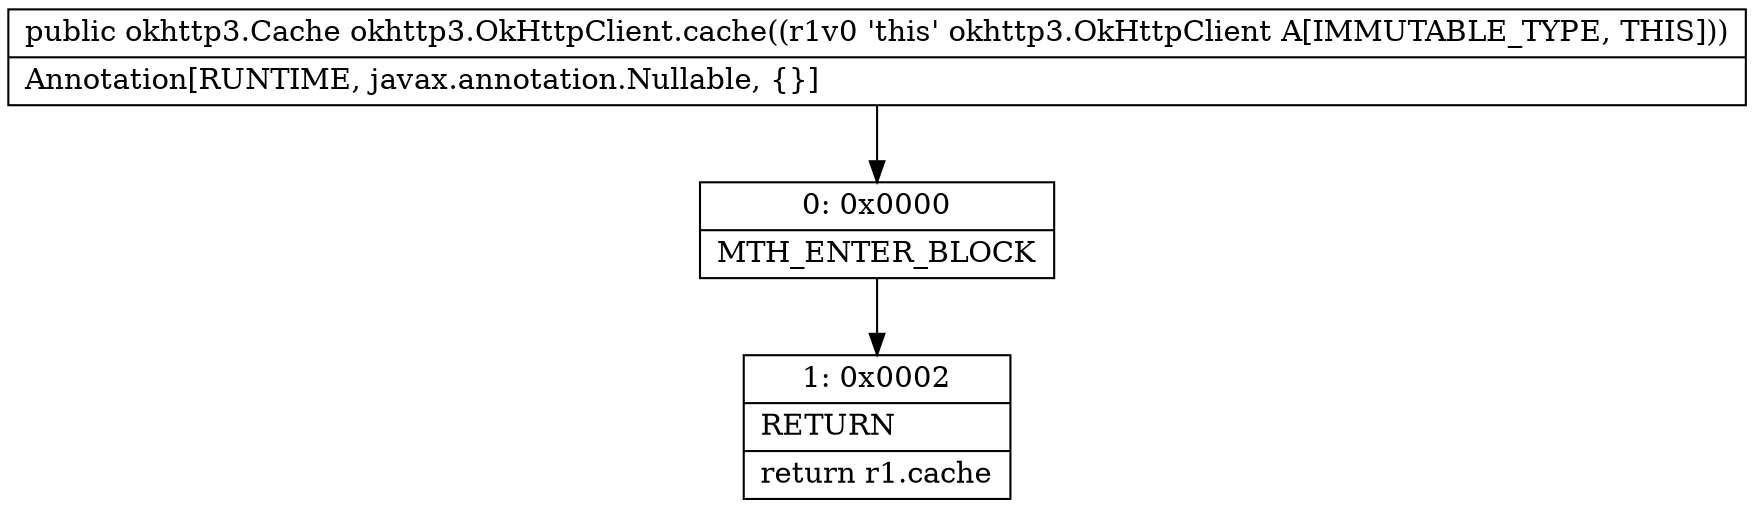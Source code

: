 digraph "CFG forokhttp3.OkHttpClient.cache()Lokhttp3\/Cache;" {
Node_0 [shape=record,label="{0\:\ 0x0000|MTH_ENTER_BLOCK\l}"];
Node_1 [shape=record,label="{1\:\ 0x0002|RETURN\l|return r1.cache\l}"];
MethodNode[shape=record,label="{public okhttp3.Cache okhttp3.OkHttpClient.cache((r1v0 'this' okhttp3.OkHttpClient A[IMMUTABLE_TYPE, THIS]))  | Annotation[RUNTIME, javax.annotation.Nullable, \{\}]\l}"];
MethodNode -> Node_0;
Node_0 -> Node_1;
}

